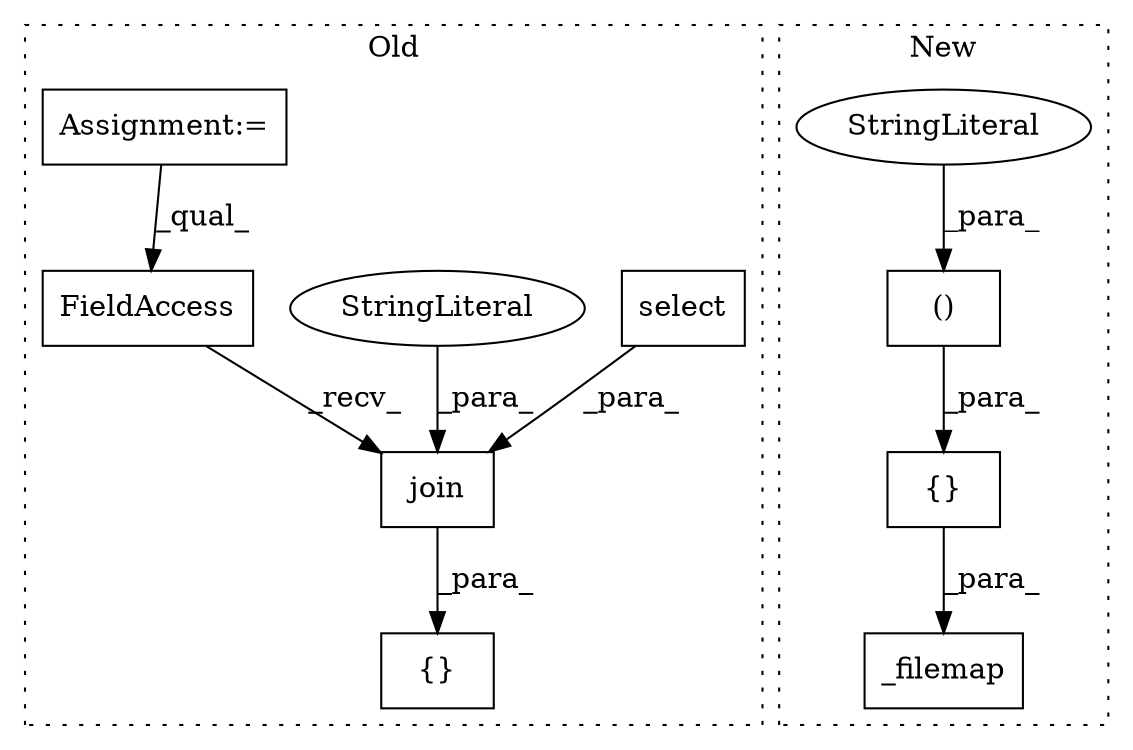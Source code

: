 digraph G {
subgraph cluster0 {
1 [label="{}" a="4" s="2219,2253" l="1,1" shape="box"];
5 [label="select" a="32" s="2238" l="8" shape="box"];
6 [label="join" a="32" s="2228,2252" l="5,1" shape="box"];
7 [label="FieldAccess" a="22" s="2220" l="7" shape="box"];
8 [label="StringLiteral" a="45" s="2247" l="5" shape="ellipse"];
10 [label="Assignment:=" a="7" s="2195" l="2" shape="box"];
label = "Old";
style="dotted";
}
subgraph cluster1 {
2 [label="_filemap" a="32" s="2600,2655" l="9,1" shape="box"];
3 [label="()" a="106" s="2624" l="29" shape="box"];
4 [label="{}" a="4" s="2618,2653" l="6,2" shape="box"];
9 [label="StringLiteral" a="45" s="2648" l="5" shape="ellipse"];
label = "New";
style="dotted";
}
3 -> 4 [label="_para_"];
4 -> 2 [label="_para_"];
5 -> 6 [label="_para_"];
6 -> 1 [label="_para_"];
7 -> 6 [label="_recv_"];
8 -> 6 [label="_para_"];
9 -> 3 [label="_para_"];
10 -> 7 [label="_qual_"];
}